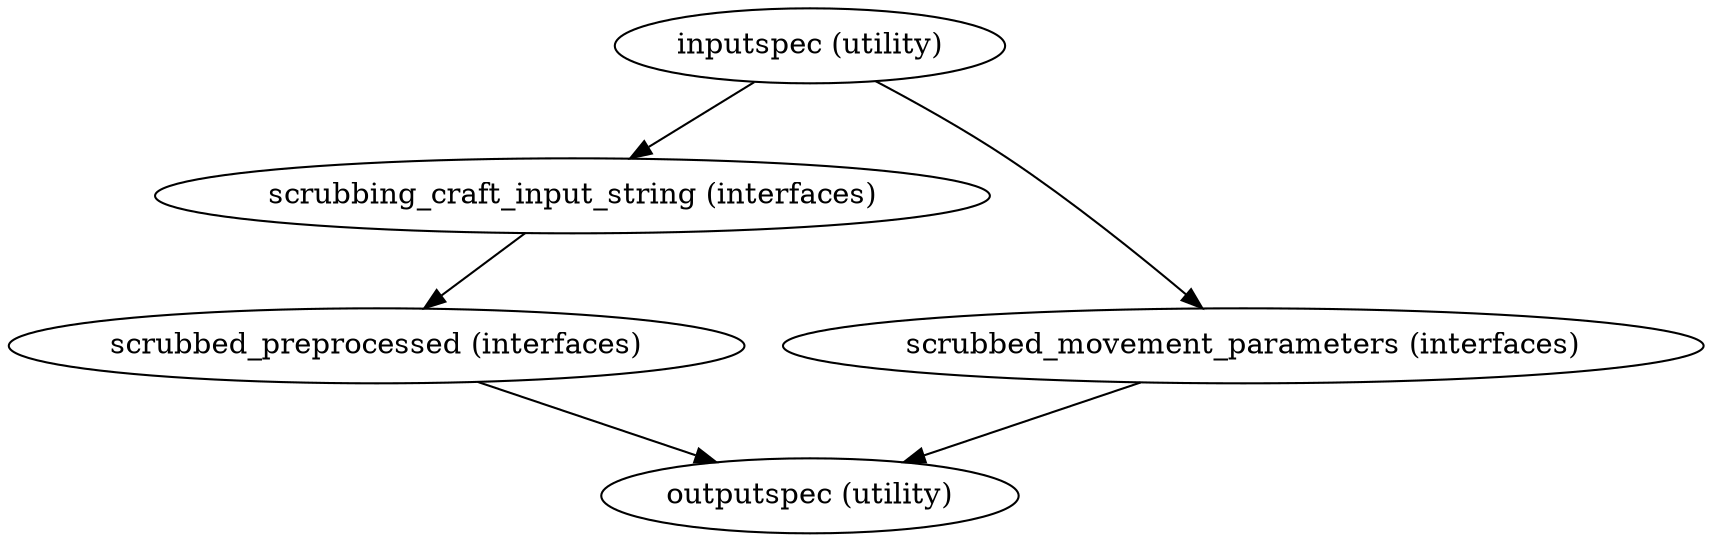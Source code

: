 strict digraph {
"inputspec (utility)";
"scrubbing_craft_input_string (interfaces)";
"scrubbed_movement_parameters (interfaces)";
"scrubbed_preprocessed (interfaces)";
"outputspec (utility)";
"inputspec (utility)" -> "scrubbing_craft_input_string (interfaces)";
"inputspec (utility)" -> "scrubbed_movement_parameters (interfaces)";
"scrubbing_craft_input_string (interfaces)" -> "scrubbed_preprocessed (interfaces)";
"scrubbed_movement_parameters (interfaces)" -> "outputspec (utility)";
"scrubbed_preprocessed (interfaces)" -> "outputspec (utility)";
}
